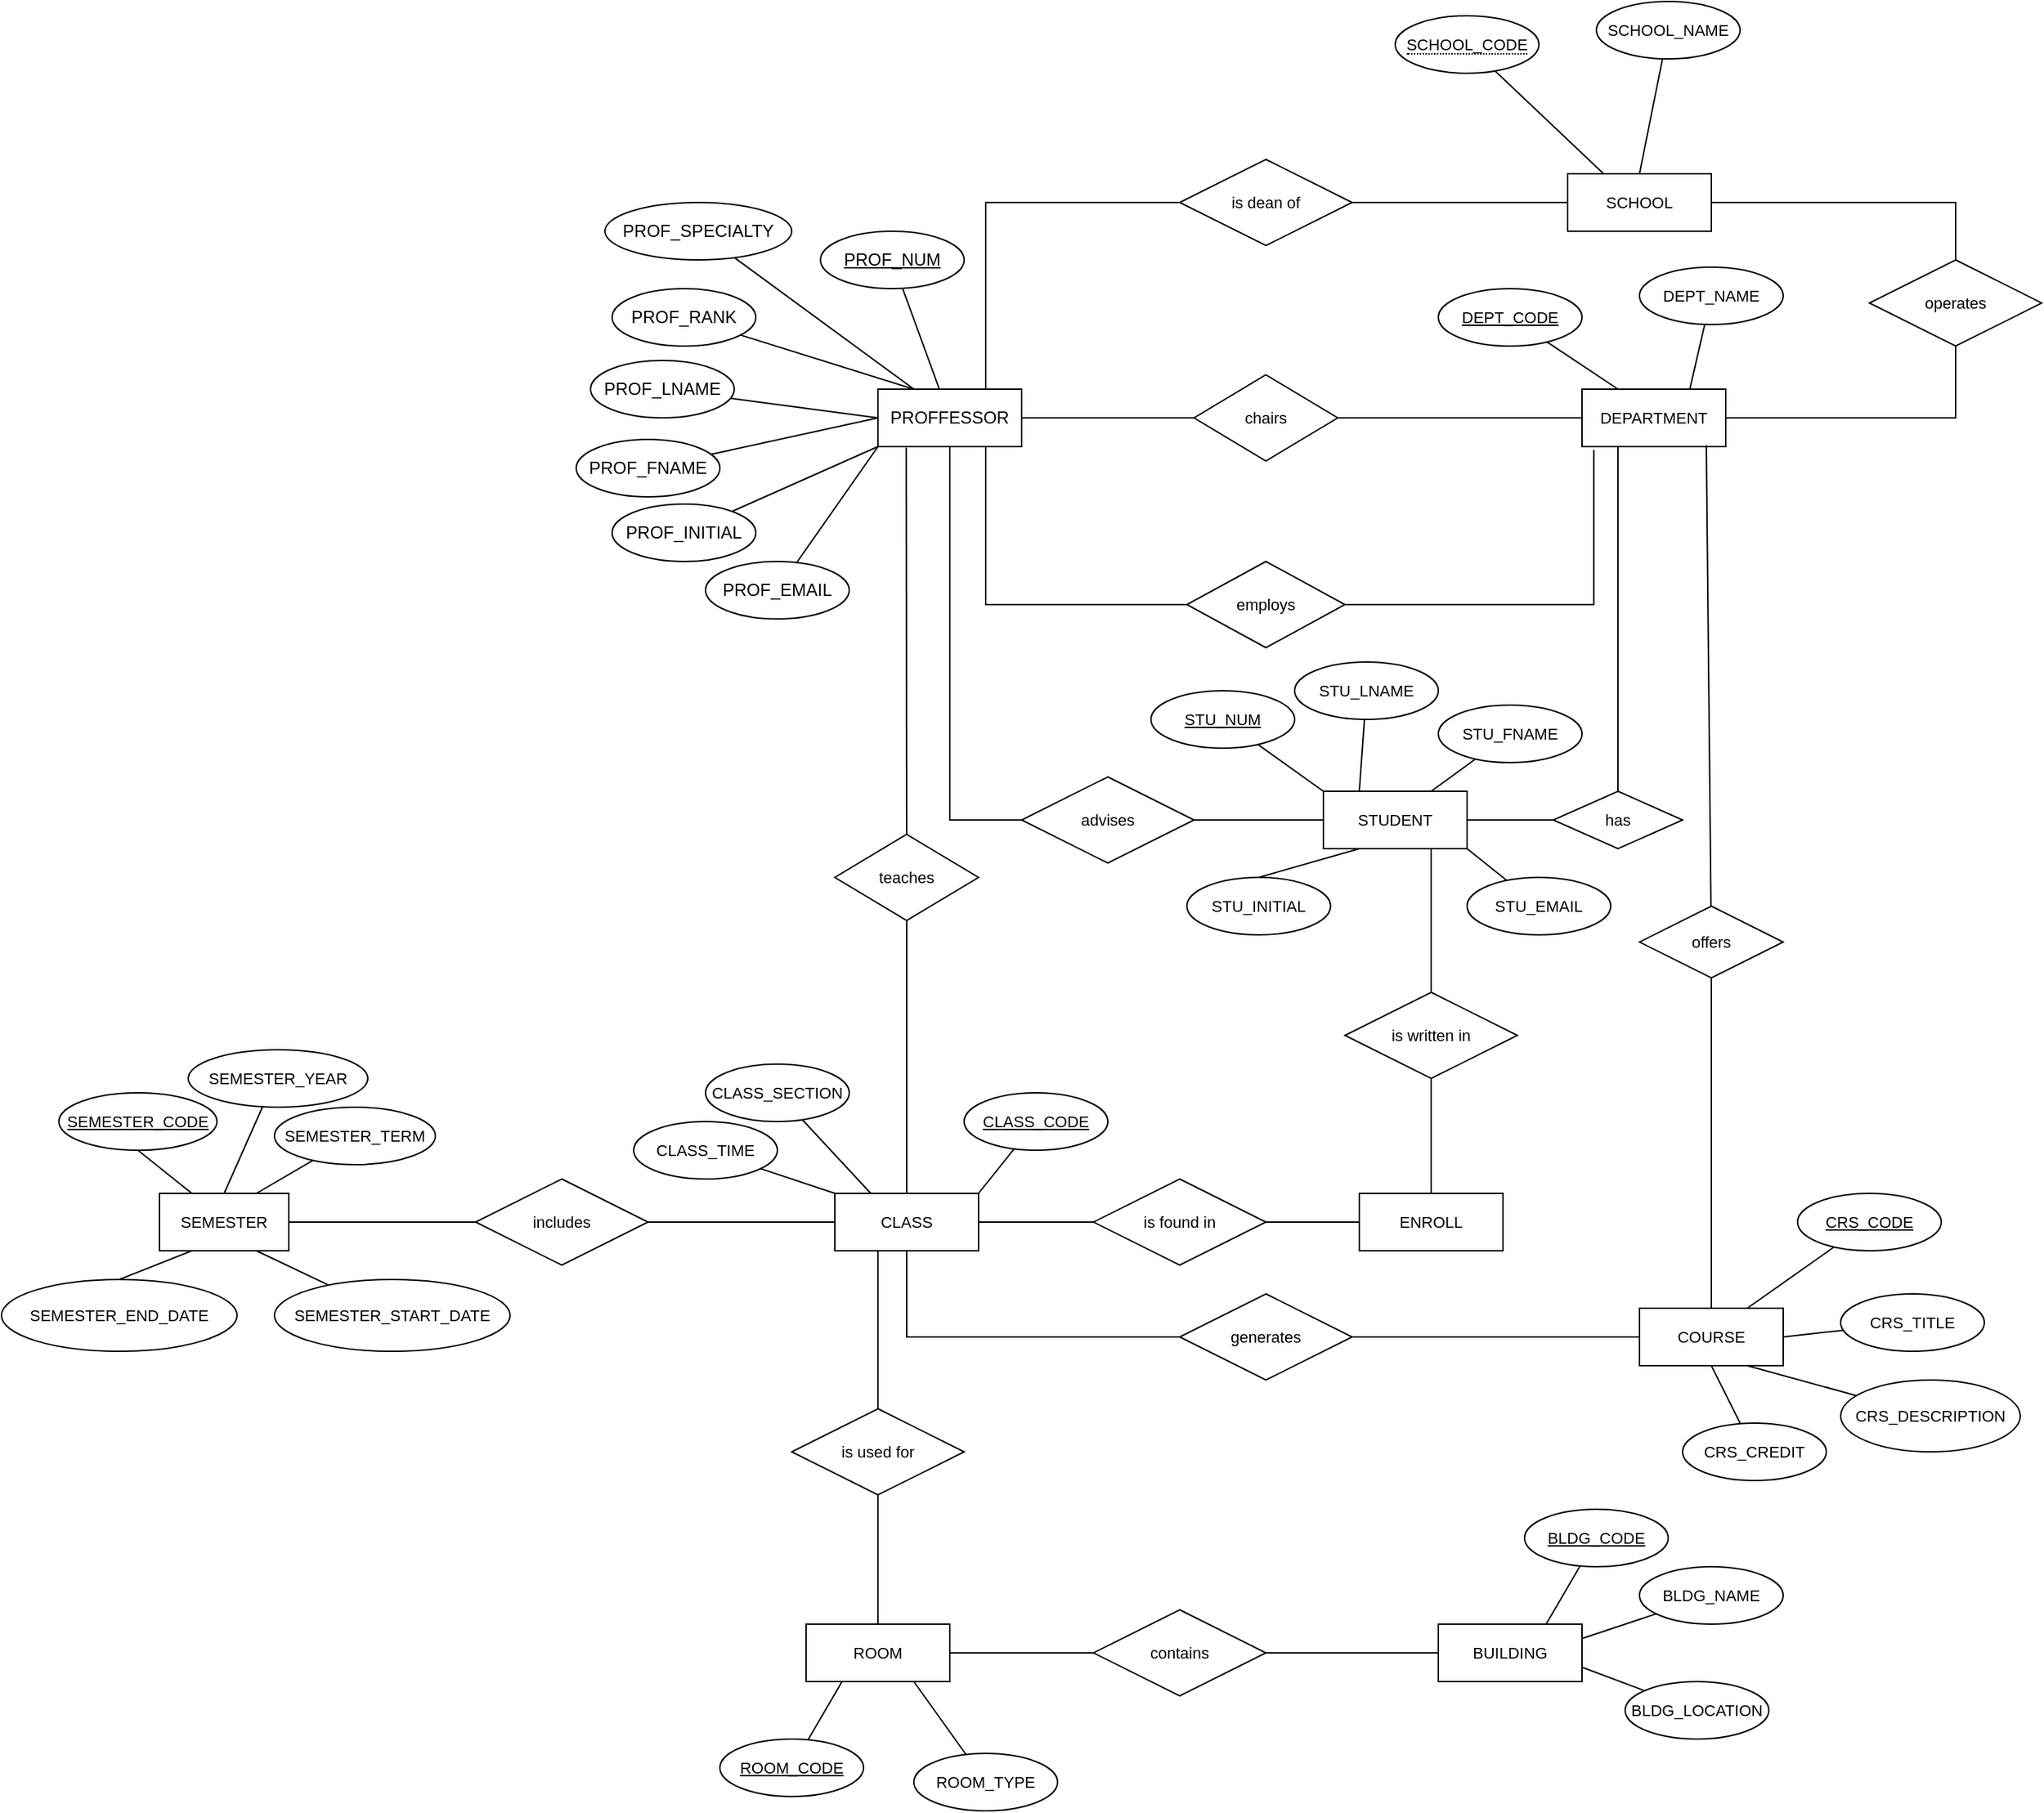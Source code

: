 <mxfile version="21.3.2" type="github">
  <diagram name="Page-1" id="1qhT4-G71t0eJq0rlPn_">
    <mxGraphModel dx="2250" dy="1877" grid="1" gridSize="10" guides="1" tooltips="1" connect="1" arrows="1" fold="1" page="1" pageScale="1" pageWidth="850" pageHeight="1100" math="0" shadow="0">
      <root>
        <mxCell id="0" />
        <mxCell id="1" parent="0" />
        <mxCell id="FiaAlyh_Qauub41eyGIU-52" style="edgeStyle=none;shape=connector;rounded=0;orthogonalLoop=1;jettySize=auto;html=1;entryX=0;entryY=0.5;entryDx=0;entryDy=0;labelBackgroundColor=default;strokeColor=default;fontFamily=Helvetica;fontSize=11;fontColor=default;endArrow=none;endFill=0;" parent="1" source="FiaAlyh_Qauub41eyGIU-49" target="FiaAlyh_Qauub41eyGIU-37" edge="1">
          <mxGeometry relative="1" as="geometry" />
        </mxCell>
        <mxCell id="FiaAlyh_Qauub41eyGIU-49" value="is dean of" style="shape=rhombus;perimeter=rhombusPerimeter;whiteSpace=wrap;html=1;align=center;fontFamily=Helvetica;fontSize=11;fontColor=default;" parent="1" vertex="1">
          <mxGeometry x="510" y="-430" width="120" height="60" as="geometry" />
        </mxCell>
        <mxCell id="9ba8LeZpEnJdcxXIb6e0-5" style="edgeStyle=orthogonalEdgeStyle;shape=connector;rounded=0;orthogonalLoop=1;jettySize=auto;html=1;entryX=0;entryY=0.5;entryDx=0;entryDy=0;labelBackgroundColor=default;strokeColor=default;fontFamily=Helvetica;fontSize=11;fontColor=default;endArrow=none;endFill=0;" edge="1" parent="1" source="FiaAlyh_Qauub41eyGIU-54" target="FiaAlyh_Qauub41eyGIU-42">
          <mxGeometry relative="1" as="geometry" />
        </mxCell>
        <mxCell id="FiaAlyh_Qauub41eyGIU-54" value="chairs" style="shape=rhombus;perimeter=rhombusPerimeter;whiteSpace=wrap;html=1;align=center;fontFamily=Helvetica;fontSize=11;fontColor=default;" parent="1" vertex="1">
          <mxGeometry x="520" y="-280" width="100" height="60" as="geometry" />
        </mxCell>
        <mxCell id="9ba8LeZpEnJdcxXIb6e0-9" style="edgeStyle=orthogonalEdgeStyle;shape=connector;rounded=0;orthogonalLoop=1;jettySize=auto;html=1;exitX=1;exitY=0.5;exitDx=0;exitDy=0;entryX=0.082;entryY=1.055;entryDx=0;entryDy=0;labelBackgroundColor=default;strokeColor=default;fontFamily=Helvetica;fontSize=11;fontColor=default;endArrow=none;endFill=0;entryPerimeter=0;" edge="1" parent="1" source="FiaAlyh_Qauub41eyGIU-58" target="FiaAlyh_Qauub41eyGIU-42">
          <mxGeometry relative="1" as="geometry" />
        </mxCell>
        <mxCell id="FiaAlyh_Qauub41eyGIU-58" value="employs" style="shape=rhombus;perimeter=rhombusPerimeter;whiteSpace=wrap;html=1;align=center;fontFamily=Helvetica;fontSize=11;fontColor=default;" parent="1" vertex="1">
          <mxGeometry x="515" y="-150" width="110" height="60" as="geometry" />
        </mxCell>
        <mxCell id="FiaAlyh_Qauub41eyGIU-60" value="operates" style="shape=rhombus;perimeter=rhombusPerimeter;whiteSpace=wrap;html=1;align=center;fontFamily=Helvetica;fontSize=11;fontColor=default;" parent="1" vertex="1">
          <mxGeometry x="990" y="-360" width="120" height="60" as="geometry" />
        </mxCell>
        <mxCell id="FiaAlyh_Qauub41eyGIU-72" style="shape=connector;rounded=0;orthogonalLoop=1;jettySize=auto;html=1;entryX=0.197;entryY=1.019;entryDx=0;entryDy=0;entryPerimeter=0;labelBackgroundColor=default;strokeColor=default;fontFamily=Helvetica;fontSize=11;fontColor=default;endArrow=none;endFill=0;" parent="1" source="FiaAlyh_Qauub41eyGIU-71" target="FiaAlyh_Qauub41eyGIU-1" edge="1">
          <mxGeometry relative="1" as="geometry" />
        </mxCell>
        <mxCell id="9ba8LeZpEnJdcxXIb6e0-26" style="edgeStyle=orthogonalEdgeStyle;shape=connector;rounded=0;orthogonalLoop=1;jettySize=auto;html=1;entryX=0;entryY=0.5;entryDx=0;entryDy=0;labelBackgroundColor=default;strokeColor=default;fontFamily=Helvetica;fontSize=11;fontColor=default;endArrow=none;endFill=0;" edge="1" parent="1" source="FiaAlyh_Qauub41eyGIU-88" target="FiaAlyh_Qauub41eyGIU-63">
          <mxGeometry relative="1" as="geometry" />
        </mxCell>
        <mxCell id="FiaAlyh_Qauub41eyGIU-88" value="includes" style="shape=rhombus;perimeter=rhombusPerimeter;whiteSpace=wrap;html=1;align=center;fontFamily=Helvetica;fontSize=11;fontColor=default;" parent="1" vertex="1">
          <mxGeometry x="20" y="280" width="120" height="60" as="geometry" />
        </mxCell>
        <mxCell id="FiaAlyh_Qauub41eyGIU-66" value="CLASS_TIME" style="ellipse;whiteSpace=wrap;html=1;align=center;fontFamily=Helvetica;fontSize=11;fontColor=default;" parent="1" vertex="1">
          <mxGeometry x="130" y="240" width="100" height="40" as="geometry" />
        </mxCell>
        <mxCell id="FiaAlyh_Qauub41eyGIU-69" style="edgeStyle=none;shape=connector;rounded=0;orthogonalLoop=1;jettySize=auto;html=1;entryX=0;entryY=0;entryDx=0;entryDy=0;labelBackgroundColor=default;strokeColor=default;fontFamily=Helvetica;fontSize=11;fontColor=default;endArrow=none;endFill=0;" parent="1" source="FiaAlyh_Qauub41eyGIU-66" target="FiaAlyh_Qauub41eyGIU-63" edge="1">
          <mxGeometry relative="1" as="geometry" />
        </mxCell>
        <mxCell id="9ba8LeZpEnJdcxXIb6e0-1" style="edgeStyle=orthogonalEdgeStyle;rounded=0;orthogonalLoop=1;jettySize=auto;html=1;exitX=0.75;exitY=0;exitDx=0;exitDy=0;entryX=0;entryY=0.5;entryDx=0;entryDy=0;endArrow=none;endFill=0;" edge="1" parent="1" source="FiaAlyh_Qauub41eyGIU-1" target="FiaAlyh_Qauub41eyGIU-49">
          <mxGeometry relative="1" as="geometry" />
        </mxCell>
        <mxCell id="FiaAlyh_Qauub41eyGIU-38" value="&lt;span style=&quot;border-bottom: 1px dotted&quot;&gt;SCHOOL_CODE&lt;/span&gt;" style="ellipse;whiteSpace=wrap;html=1;align=center;fontFamily=Helvetica;fontSize=11;fontColor=default;" parent="1" vertex="1">
          <mxGeometry x="660" y="-530" width="100" height="40" as="geometry" />
        </mxCell>
        <mxCell id="FiaAlyh_Qauub41eyGIU-40" style="edgeStyle=none;shape=connector;rounded=0;orthogonalLoop=1;jettySize=auto;html=1;entryX=0.25;entryY=0;entryDx=0;entryDy=0;labelBackgroundColor=default;strokeColor=default;fontFamily=Helvetica;fontSize=11;fontColor=default;endArrow=none;endFill=0;" parent="1" source="FiaAlyh_Qauub41eyGIU-38" target="FiaAlyh_Qauub41eyGIU-37" edge="1">
          <mxGeometry relative="1" as="geometry" />
        </mxCell>
        <mxCell id="FiaAlyh_Qauub41eyGIU-39" value="SCHOOL_NAME" style="ellipse;whiteSpace=wrap;html=1;align=center;fontFamily=Helvetica;fontSize=11;fontColor=default;" parent="1" vertex="1">
          <mxGeometry x="800" y="-540" width="100" height="40" as="geometry" />
        </mxCell>
        <mxCell id="FiaAlyh_Qauub41eyGIU-41" style="edgeStyle=none;shape=connector;rounded=0;orthogonalLoop=1;jettySize=auto;html=1;entryX=0.5;entryY=0;entryDx=0;entryDy=0;labelBackgroundColor=default;strokeColor=default;fontFamily=Helvetica;fontSize=11;fontColor=default;endArrow=none;endFill=0;" parent="1" source="FiaAlyh_Qauub41eyGIU-39" target="FiaAlyh_Qauub41eyGIU-37" edge="1">
          <mxGeometry relative="1" as="geometry" />
        </mxCell>
        <mxCell id="9ba8LeZpEnJdcxXIb6e0-2" style="shape=connector;rounded=0;orthogonalLoop=1;jettySize=auto;html=1;exitX=1;exitY=0.5;exitDx=0;exitDy=0;entryX=0;entryY=0.5;entryDx=0;entryDy=0;labelBackgroundColor=default;strokeColor=default;fontFamily=Helvetica;fontSize=11;fontColor=default;endArrow=none;endFill=0;" edge="1" parent="1" source="FiaAlyh_Qauub41eyGIU-1" target="FiaAlyh_Qauub41eyGIU-54">
          <mxGeometry relative="1" as="geometry" />
        </mxCell>
        <mxCell id="9ba8LeZpEnJdcxXIb6e0-3" style="edgeStyle=orthogonalEdgeStyle;shape=connector;rounded=0;orthogonalLoop=1;jettySize=auto;html=1;exitX=0.75;exitY=1;exitDx=0;exitDy=0;entryX=0;entryY=0.5;entryDx=0;entryDy=0;labelBackgroundColor=default;strokeColor=default;fontFamily=Helvetica;fontSize=11;fontColor=default;endArrow=none;endFill=0;" edge="1" parent="1" source="FiaAlyh_Qauub41eyGIU-1" target="FiaAlyh_Qauub41eyGIU-58">
          <mxGeometry relative="1" as="geometry" />
        </mxCell>
        <mxCell id="FiaAlyh_Qauub41eyGIU-46" style="edgeStyle=none;shape=connector;rounded=0;orthogonalLoop=1;jettySize=auto;html=1;entryX=0.25;entryY=0;entryDx=0;entryDy=0;labelBackgroundColor=default;strokeColor=default;fontFamily=Helvetica;fontSize=11;fontColor=default;endArrow=none;endFill=0;" parent="1" source="FiaAlyh_Qauub41eyGIU-45" target="FiaAlyh_Qauub41eyGIU-42" edge="1">
          <mxGeometry relative="1" as="geometry" />
        </mxCell>
        <mxCell id="FiaAlyh_Qauub41eyGIU-47" style="edgeStyle=none;shape=connector;rounded=0;orthogonalLoop=1;jettySize=auto;html=1;entryX=0.75;entryY=0;entryDx=0;entryDy=0;labelBackgroundColor=default;strokeColor=default;fontFamily=Helvetica;fontSize=11;fontColor=default;endArrow=none;endFill=0;" parent="1" source="FiaAlyh_Qauub41eyGIU-43" target="FiaAlyh_Qauub41eyGIU-42" edge="1">
          <mxGeometry relative="1" as="geometry" />
        </mxCell>
        <mxCell id="9ba8LeZpEnJdcxXIb6e0-4" style="edgeStyle=orthogonalEdgeStyle;shape=connector;rounded=0;orthogonalLoop=1;jettySize=auto;html=1;entryX=0.5;entryY=1;entryDx=0;entryDy=0;labelBackgroundColor=default;strokeColor=default;fontFamily=Helvetica;fontSize=11;fontColor=default;endArrow=none;endFill=0;" edge="1" parent="1" source="FiaAlyh_Qauub41eyGIU-42" target="FiaAlyh_Qauub41eyGIU-60">
          <mxGeometry relative="1" as="geometry" />
        </mxCell>
        <mxCell id="9ba8LeZpEnJdcxXIb6e0-10" style="edgeStyle=orthogonalEdgeStyle;shape=connector;rounded=0;orthogonalLoop=1;jettySize=auto;html=1;entryX=0;entryY=0.5;entryDx=0;entryDy=0;labelBackgroundColor=default;strokeColor=default;fontFamily=Helvetica;fontSize=11;fontColor=default;endArrow=none;endFill=0;" edge="1" parent="1" source="FiaAlyh_Qauub41eyGIU-1" target="9ba8LeZpEnJdcxXIb6e0-7">
          <mxGeometry relative="1" as="geometry" />
        </mxCell>
        <mxCell id="FiaAlyh_Qauub41eyGIU-1" value="PROFFESSOR" style="whiteSpace=wrap;html=1;align=center;" parent="1" vertex="1">
          <mxGeometry x="300" y="-270" width="100" height="40" as="geometry" />
        </mxCell>
        <mxCell id="FiaAlyh_Qauub41eyGIU-30" style="rounded=0;orthogonalLoop=1;jettySize=auto;html=1;endArrow=none;endFill=0;" parent="1" source="FiaAlyh_Qauub41eyGIU-2" target="FiaAlyh_Qauub41eyGIU-1" edge="1">
          <mxGeometry relative="1" as="geometry" />
        </mxCell>
        <mxCell id="FiaAlyh_Qauub41eyGIU-2" value="PROF_NUM" style="ellipse;whiteSpace=wrap;html=1;align=center;fontStyle=4;" parent="1" vertex="1">
          <mxGeometry x="260" y="-380" width="100" height="40" as="geometry" />
        </mxCell>
        <mxCell id="FiaAlyh_Qauub41eyGIU-31" style="edgeStyle=none;shape=connector;rounded=0;orthogonalLoop=1;jettySize=auto;html=1;entryX=0.25;entryY=0;entryDx=0;entryDy=0;labelBackgroundColor=default;strokeColor=default;fontFamily=Helvetica;fontSize=11;fontColor=default;endArrow=none;endFill=0;" parent="1" source="FiaAlyh_Qauub41eyGIU-3" target="FiaAlyh_Qauub41eyGIU-1" edge="1">
          <mxGeometry relative="1" as="geometry" />
        </mxCell>
        <mxCell id="FiaAlyh_Qauub41eyGIU-3" value="PROF_SPECIALTY" style="ellipse;whiteSpace=wrap;html=1;align=center;" parent="1" vertex="1">
          <mxGeometry x="110" y="-400" width="130" height="40" as="geometry" />
        </mxCell>
        <mxCell id="FiaAlyh_Qauub41eyGIU-32" style="edgeStyle=none;shape=connector;rounded=0;orthogonalLoop=1;jettySize=auto;html=1;labelBackgroundColor=default;strokeColor=default;fontFamily=Helvetica;fontSize=11;fontColor=default;endArrow=none;endFill=0;entryX=0.25;entryY=0;entryDx=0;entryDy=0;" parent="1" source="FiaAlyh_Qauub41eyGIU-4" edge="1" target="FiaAlyh_Qauub41eyGIU-1">
          <mxGeometry relative="1" as="geometry">
            <mxPoint x="290" y="-255" as="targetPoint" />
          </mxGeometry>
        </mxCell>
        <mxCell id="FiaAlyh_Qauub41eyGIU-4" value="PROF_RANK" style="ellipse;whiteSpace=wrap;html=1;align=center;" parent="1" vertex="1">
          <mxGeometry x="115" y="-340" width="100" height="40" as="geometry" />
        </mxCell>
        <mxCell id="FiaAlyh_Qauub41eyGIU-33" style="edgeStyle=none;shape=connector;rounded=0;orthogonalLoop=1;jettySize=auto;html=1;entryX=0;entryY=0.5;entryDx=0;entryDy=0;labelBackgroundColor=default;strokeColor=default;fontFamily=Helvetica;fontSize=11;fontColor=default;endArrow=none;endFill=0;" parent="1" source="FiaAlyh_Qauub41eyGIU-5" target="FiaAlyh_Qauub41eyGIU-1" edge="1">
          <mxGeometry relative="1" as="geometry" />
        </mxCell>
        <mxCell id="FiaAlyh_Qauub41eyGIU-5" value="PROF_LNAME" style="ellipse;whiteSpace=wrap;html=1;align=center;" parent="1" vertex="1">
          <mxGeometry x="100" y="-290" width="100" height="40" as="geometry" />
        </mxCell>
        <mxCell id="FiaAlyh_Qauub41eyGIU-34" style="edgeStyle=none;shape=connector;rounded=0;orthogonalLoop=1;jettySize=auto;html=1;labelBackgroundColor=default;strokeColor=default;fontFamily=Helvetica;fontSize=11;fontColor=default;endArrow=none;endFill=0;entryX=0;entryY=0.5;entryDx=0;entryDy=0;" parent="1" source="FiaAlyh_Qauub41eyGIU-7" target="FiaAlyh_Qauub41eyGIU-1" edge="1">
          <mxGeometry relative="1" as="geometry">
            <mxPoint x="290" y="-275" as="targetPoint" />
          </mxGeometry>
        </mxCell>
        <mxCell id="FiaAlyh_Qauub41eyGIU-7" value="PROF_FNAME" style="ellipse;whiteSpace=wrap;html=1;align=center;" parent="1" vertex="1">
          <mxGeometry x="90" y="-235" width="100" height="40" as="geometry" />
        </mxCell>
        <mxCell id="FiaAlyh_Qauub41eyGIU-35" style="edgeStyle=none;shape=connector;rounded=0;orthogonalLoop=1;jettySize=auto;html=1;labelBackgroundColor=default;strokeColor=default;fontFamily=Helvetica;fontSize=11;fontColor=default;endArrow=none;endFill=0;entryX=0;entryY=1;entryDx=0;entryDy=0;" parent="1" source="FiaAlyh_Qauub41eyGIU-8" edge="1" target="FiaAlyh_Qauub41eyGIU-1">
          <mxGeometry relative="1" as="geometry">
            <mxPoint x="290" y="-255" as="targetPoint" />
          </mxGeometry>
        </mxCell>
        <mxCell id="FiaAlyh_Qauub41eyGIU-8" value="PROF_INITIAL" style="ellipse;whiteSpace=wrap;html=1;align=center;" parent="1" vertex="1">
          <mxGeometry x="115" y="-190" width="100" height="40" as="geometry" />
        </mxCell>
        <mxCell id="FiaAlyh_Qauub41eyGIU-36" style="edgeStyle=none;shape=connector;rounded=0;orthogonalLoop=1;jettySize=auto;html=1;entryX=0;entryY=1;entryDx=0;entryDy=0;labelBackgroundColor=default;strokeColor=default;fontFamily=Helvetica;fontSize=11;fontColor=default;endArrow=none;endFill=0;" parent="1" source="FiaAlyh_Qauub41eyGIU-9" target="FiaAlyh_Qauub41eyGIU-1" edge="1">
          <mxGeometry relative="1" as="geometry" />
        </mxCell>
        <mxCell id="FiaAlyh_Qauub41eyGIU-9" value="PROF_EMAIL" style="ellipse;whiteSpace=wrap;html=1;align=center;" parent="1" vertex="1">
          <mxGeometry x="180" y="-150" width="100" height="40" as="geometry" />
        </mxCell>
        <mxCell id="9ba8LeZpEnJdcxXIb6e0-25" style="edgeStyle=orthogonalEdgeStyle;shape=connector;rounded=0;orthogonalLoop=1;jettySize=auto;html=1;entryX=0;entryY=0.5;entryDx=0;entryDy=0;labelBackgroundColor=default;strokeColor=default;fontFamily=Helvetica;fontSize=11;fontColor=default;endArrow=none;endFill=0;" edge="1" parent="1" source="9ba8LeZpEnJdcxXIb6e0-6" target="9ba8LeZpEnJdcxXIb6e0-23">
          <mxGeometry relative="1" as="geometry" />
        </mxCell>
        <mxCell id="9ba8LeZpEnJdcxXIb6e0-6" value="STUDENT" style="whiteSpace=wrap;html=1;align=center;fontFamily=Helvetica;fontSize=11;fontColor=default;" vertex="1" parent="1">
          <mxGeometry x="610" y="10" width="100" height="40" as="geometry" />
        </mxCell>
        <mxCell id="9ba8LeZpEnJdcxXIb6e0-11" style="edgeStyle=orthogonalEdgeStyle;shape=connector;rounded=0;orthogonalLoop=1;jettySize=auto;html=1;entryX=0;entryY=0.5;entryDx=0;entryDy=0;labelBackgroundColor=default;strokeColor=default;fontFamily=Helvetica;fontSize=11;fontColor=default;endArrow=none;endFill=0;" edge="1" parent="1" source="9ba8LeZpEnJdcxXIb6e0-7" target="9ba8LeZpEnJdcxXIb6e0-6">
          <mxGeometry relative="1" as="geometry" />
        </mxCell>
        <mxCell id="9ba8LeZpEnJdcxXIb6e0-7" value="advises" style="shape=rhombus;perimeter=rhombusPerimeter;whiteSpace=wrap;html=1;align=center;fontFamily=Helvetica;fontSize=11;fontColor=default;" vertex="1" parent="1">
          <mxGeometry x="400" width="120" height="60" as="geometry" />
        </mxCell>
        <mxCell id="9ba8LeZpEnJdcxXIb6e0-8" style="edgeStyle=orthogonalEdgeStyle;shape=connector;rounded=0;orthogonalLoop=1;jettySize=auto;html=1;entryX=0.5;entryY=0;entryDx=0;entryDy=0;labelBackgroundColor=default;strokeColor=default;fontFamily=Helvetica;fontSize=11;fontColor=default;endArrow=none;endFill=0;" edge="1" parent="1" source="FiaAlyh_Qauub41eyGIU-37" target="FiaAlyh_Qauub41eyGIU-60">
          <mxGeometry relative="1" as="geometry" />
        </mxCell>
        <mxCell id="FiaAlyh_Qauub41eyGIU-37" value="SCHOOL" style="whiteSpace=wrap;html=1;align=center;fontFamily=Helvetica;fontSize=11;fontColor=default;" parent="1" vertex="1">
          <mxGeometry x="780" y="-420" width="100" height="40" as="geometry" />
        </mxCell>
        <mxCell id="FiaAlyh_Qauub41eyGIU-45" value="DEPT_CODE" style="ellipse;whiteSpace=wrap;html=1;align=center;fontStyle=4;fontFamily=Helvetica;fontSize=11;fontColor=default;" parent="1" vertex="1">
          <mxGeometry x="690" y="-340" width="100" height="40" as="geometry" />
        </mxCell>
        <mxCell id="FiaAlyh_Qauub41eyGIU-43" value="DEPT_NAME" style="ellipse;whiteSpace=wrap;html=1;align=center;fontFamily=Helvetica;fontSize=11;fontColor=default;" parent="1" vertex="1">
          <mxGeometry x="830" y="-355" width="100" height="40" as="geometry" />
        </mxCell>
        <mxCell id="FiaAlyh_Qauub41eyGIU-42" value="DEPARTMENT" style="whiteSpace=wrap;html=1;align=center;fontFamily=Helvetica;fontSize=11;fontColor=default;" parent="1" vertex="1">
          <mxGeometry x="790" y="-270" width="100" height="40" as="geometry" />
        </mxCell>
        <mxCell id="9ba8LeZpEnJdcxXIb6e0-17" style="shape=connector;rounded=0;orthogonalLoop=1;jettySize=auto;html=1;entryX=0;entryY=0;entryDx=0;entryDy=0;labelBackgroundColor=default;strokeColor=default;fontFamily=Helvetica;fontSize=11;fontColor=default;endArrow=none;endFill=0;" edge="1" parent="1" source="9ba8LeZpEnJdcxXIb6e0-12" target="9ba8LeZpEnJdcxXIb6e0-6">
          <mxGeometry relative="1" as="geometry" />
        </mxCell>
        <mxCell id="9ba8LeZpEnJdcxXIb6e0-12" value="STU_NUM" style="ellipse;whiteSpace=wrap;html=1;align=center;fontStyle=4;fontFamily=Helvetica;fontSize=11;fontColor=default;" vertex="1" parent="1">
          <mxGeometry x="490" y="-60" width="100" height="40" as="geometry" />
        </mxCell>
        <mxCell id="9ba8LeZpEnJdcxXIb6e0-18" style="shape=connector;rounded=0;orthogonalLoop=1;jettySize=auto;html=1;entryX=0.25;entryY=0;entryDx=0;entryDy=0;labelBackgroundColor=default;strokeColor=default;fontFamily=Helvetica;fontSize=11;fontColor=default;endArrow=none;endFill=0;" edge="1" parent="1" source="9ba8LeZpEnJdcxXIb6e0-13" target="9ba8LeZpEnJdcxXIb6e0-6">
          <mxGeometry relative="1" as="geometry" />
        </mxCell>
        <mxCell id="9ba8LeZpEnJdcxXIb6e0-13" value="STU_LNAME" style="ellipse;whiteSpace=wrap;html=1;align=center;fontFamily=Helvetica;fontSize=11;fontColor=default;" vertex="1" parent="1">
          <mxGeometry x="590" y="-80" width="100" height="40" as="geometry" />
        </mxCell>
        <mxCell id="9ba8LeZpEnJdcxXIb6e0-19" style="shape=connector;rounded=0;orthogonalLoop=1;jettySize=auto;html=1;entryX=0.75;entryY=0;entryDx=0;entryDy=0;labelBackgroundColor=default;strokeColor=default;fontFamily=Helvetica;fontSize=11;fontColor=default;endArrow=none;endFill=0;" edge="1" parent="1" source="9ba8LeZpEnJdcxXIb6e0-14" target="9ba8LeZpEnJdcxXIb6e0-6">
          <mxGeometry relative="1" as="geometry" />
        </mxCell>
        <mxCell id="9ba8LeZpEnJdcxXIb6e0-14" value="STU_FNAME" style="ellipse;whiteSpace=wrap;html=1;align=center;fontFamily=Helvetica;fontSize=11;fontColor=default;" vertex="1" parent="1">
          <mxGeometry x="690" y="-50" width="100" height="40" as="geometry" />
        </mxCell>
        <mxCell id="9ba8LeZpEnJdcxXIb6e0-21" style="shape=connector;rounded=0;orthogonalLoop=1;jettySize=auto;html=1;exitX=0.5;exitY=0;exitDx=0;exitDy=0;entryX=0.25;entryY=1;entryDx=0;entryDy=0;labelBackgroundColor=default;strokeColor=default;fontFamily=Helvetica;fontSize=11;fontColor=default;endArrow=none;endFill=0;" edge="1" parent="1" source="9ba8LeZpEnJdcxXIb6e0-15" target="9ba8LeZpEnJdcxXIb6e0-6">
          <mxGeometry relative="1" as="geometry" />
        </mxCell>
        <mxCell id="9ba8LeZpEnJdcxXIb6e0-15" value="STU_INITIAL" style="ellipse;whiteSpace=wrap;html=1;align=center;fontFamily=Helvetica;fontSize=11;fontColor=default;" vertex="1" parent="1">
          <mxGeometry x="515" y="70" width="100" height="40" as="geometry" />
        </mxCell>
        <mxCell id="9ba8LeZpEnJdcxXIb6e0-22" style="shape=connector;rounded=0;orthogonalLoop=1;jettySize=auto;html=1;entryX=1;entryY=1;entryDx=0;entryDy=0;labelBackgroundColor=default;strokeColor=default;fontFamily=Helvetica;fontSize=11;fontColor=default;endArrow=none;endFill=0;" edge="1" parent="1" source="9ba8LeZpEnJdcxXIb6e0-16" target="9ba8LeZpEnJdcxXIb6e0-6">
          <mxGeometry relative="1" as="geometry" />
        </mxCell>
        <mxCell id="9ba8LeZpEnJdcxXIb6e0-16" value="STU_EMAIL" style="ellipse;whiteSpace=wrap;html=1;align=center;fontFamily=Helvetica;fontSize=11;fontColor=default;" vertex="1" parent="1">
          <mxGeometry x="710" y="70" width="100" height="40" as="geometry" />
        </mxCell>
        <mxCell id="9ba8LeZpEnJdcxXIb6e0-20" style="edgeStyle=orthogonalEdgeStyle;shape=connector;rounded=0;orthogonalLoop=1;jettySize=auto;html=1;exitX=0.5;exitY=1;exitDx=0;exitDy=0;labelBackgroundColor=default;strokeColor=default;fontFamily=Helvetica;fontSize=11;fontColor=default;endArrow=none;endFill=0;" edge="1" parent="1" source="9ba8LeZpEnJdcxXIb6e0-14" target="9ba8LeZpEnJdcxXIb6e0-14">
          <mxGeometry relative="1" as="geometry" />
        </mxCell>
        <mxCell id="9ba8LeZpEnJdcxXIb6e0-24" style="edgeStyle=orthogonalEdgeStyle;shape=connector;rounded=0;orthogonalLoop=1;jettySize=auto;html=1;labelBackgroundColor=default;strokeColor=default;fontFamily=Helvetica;fontSize=11;fontColor=default;endArrow=none;endFill=0;entryX=0.25;entryY=1;entryDx=0;entryDy=0;" edge="1" parent="1" source="9ba8LeZpEnJdcxXIb6e0-23" target="FiaAlyh_Qauub41eyGIU-42">
          <mxGeometry relative="1" as="geometry">
            <mxPoint x="830" y="-230" as="targetPoint" />
            <Array as="points">
              <mxPoint x="815" y="-50" />
              <mxPoint x="815" y="-50" />
            </Array>
          </mxGeometry>
        </mxCell>
        <mxCell id="9ba8LeZpEnJdcxXIb6e0-23" value="has" style="shape=rhombus;perimeter=rhombusPerimeter;whiteSpace=wrap;html=1;align=center;fontFamily=Helvetica;fontSize=11;fontColor=default;" vertex="1" parent="1">
          <mxGeometry x="770" y="10" width="90" height="40" as="geometry" />
        </mxCell>
        <mxCell id="9ba8LeZpEnJdcxXIb6e0-33" style="edgeStyle=orthogonalEdgeStyle;shape=connector;rounded=0;orthogonalLoop=1;jettySize=auto;html=1;entryX=0;entryY=0.5;entryDx=0;entryDy=0;labelBackgroundColor=default;strokeColor=default;fontFamily=Helvetica;fontSize=11;fontColor=default;endArrow=none;endFill=0;" edge="1" parent="1" source="FiaAlyh_Qauub41eyGIU-63" target="9ba8LeZpEnJdcxXIb6e0-32">
          <mxGeometry relative="1" as="geometry" />
        </mxCell>
        <mxCell id="FiaAlyh_Qauub41eyGIU-63" value="CLASS" style="whiteSpace=wrap;html=1;align=center;fontFamily=Helvetica;fontSize=11;fontColor=default;" parent="1" vertex="1">
          <mxGeometry x="270" y="290" width="100" height="40" as="geometry" />
        </mxCell>
        <mxCell id="FiaAlyh_Qauub41eyGIU-67" style="edgeStyle=none;shape=connector;rounded=0;orthogonalLoop=1;jettySize=auto;html=1;entryX=1;entryY=0;entryDx=0;entryDy=0;labelBackgroundColor=default;strokeColor=default;fontFamily=Helvetica;fontSize=11;fontColor=default;endArrow=none;endFill=0;" parent="1" source="FiaAlyh_Qauub41eyGIU-64" target="FiaAlyh_Qauub41eyGIU-63" edge="1">
          <mxGeometry relative="1" as="geometry" />
        </mxCell>
        <mxCell id="FiaAlyh_Qauub41eyGIU-64" value="CLASS_CODE" style="ellipse;whiteSpace=wrap;html=1;align=center;fontStyle=4;fontFamily=Helvetica;fontSize=11;fontColor=default;" parent="1" vertex="1">
          <mxGeometry x="360" y="220" width="100" height="40" as="geometry" />
        </mxCell>
        <mxCell id="FiaAlyh_Qauub41eyGIU-68" style="edgeStyle=none;shape=connector;rounded=0;orthogonalLoop=1;jettySize=auto;html=1;entryX=0.25;entryY=0;entryDx=0;entryDy=0;labelBackgroundColor=default;strokeColor=default;fontFamily=Helvetica;fontSize=11;fontColor=default;endArrow=none;endFill=0;" parent="1" source="FiaAlyh_Qauub41eyGIU-65" target="FiaAlyh_Qauub41eyGIU-63" edge="1">
          <mxGeometry relative="1" as="geometry" />
        </mxCell>
        <mxCell id="FiaAlyh_Qauub41eyGIU-65" value="CLASS_SECTION" style="ellipse;whiteSpace=wrap;html=1;align=center;fontFamily=Helvetica;fontSize=11;fontColor=default;" parent="1" vertex="1">
          <mxGeometry x="180" y="200" width="100" height="40" as="geometry" />
        </mxCell>
        <mxCell id="FiaAlyh_Qauub41eyGIU-71" value="teaches" style="shape=rhombus;perimeter=rhombusPerimeter;whiteSpace=wrap;html=1;align=center;fontFamily=Helvetica;fontSize=11;fontColor=default;" parent="1" vertex="1">
          <mxGeometry x="270" y="40" width="100" height="60" as="geometry" />
        </mxCell>
        <mxCell id="FiaAlyh_Qauub41eyGIU-73" style="edgeStyle=none;shape=connector;rounded=0;orthogonalLoop=1;jettySize=auto;html=1;labelBackgroundColor=default;strokeColor=default;fontFamily=Helvetica;fontSize=11;fontColor=default;endArrow=none;endFill=0;" parent="1" source="FiaAlyh_Qauub41eyGIU-71" target="FiaAlyh_Qauub41eyGIU-63" edge="1">
          <mxGeometry relative="1" as="geometry" />
        </mxCell>
        <mxCell id="9ba8LeZpEnJdcxXIb6e0-27" style="edgeStyle=orthogonalEdgeStyle;shape=connector;rounded=0;orthogonalLoop=1;jettySize=auto;html=1;entryX=0;entryY=0.5;entryDx=0;entryDy=0;labelBackgroundColor=default;strokeColor=default;fontFamily=Helvetica;fontSize=11;fontColor=default;endArrow=none;endFill=0;" edge="1" parent="1" source="FiaAlyh_Qauub41eyGIU-74" target="FiaAlyh_Qauub41eyGIU-88">
          <mxGeometry relative="1" as="geometry">
            <mxPoint x="80" y="310" as="targetPoint" />
          </mxGeometry>
        </mxCell>
        <mxCell id="FiaAlyh_Qauub41eyGIU-74" value="SEMESTER" style="whiteSpace=wrap;html=1;align=center;fontFamily=Helvetica;fontSize=11;fontColor=default;" parent="1" vertex="1">
          <mxGeometry x="-200" y="290" width="90" height="40" as="geometry" />
        </mxCell>
        <mxCell id="FiaAlyh_Qauub41eyGIU-76" value="SEMESTER_YEAR" style="ellipse;whiteSpace=wrap;html=1;align=center;fontFamily=Helvetica;fontSize=11;fontColor=default;" parent="1" vertex="1">
          <mxGeometry x="-180" y="190" width="125" height="40" as="geometry" />
        </mxCell>
        <mxCell id="FiaAlyh_Qauub41eyGIU-82" style="edgeStyle=none;shape=connector;rounded=0;orthogonalLoop=1;jettySize=auto;html=1;exitX=0.5;exitY=0;exitDx=0;exitDy=0;entryX=0.416;entryY=0.978;entryDx=0;entryDy=0;labelBackgroundColor=default;strokeColor=default;fontFamily=Helvetica;fontSize=11;fontColor=default;endArrow=none;endFill=0;entryPerimeter=0;" parent="1" source="FiaAlyh_Qauub41eyGIU-74" target="FiaAlyh_Qauub41eyGIU-76" edge="1">
          <mxGeometry relative="1" as="geometry">
            <mxPoint x="-121.5" y="230" as="targetPoint" />
          </mxGeometry>
        </mxCell>
        <mxCell id="FiaAlyh_Qauub41eyGIU-84" style="edgeStyle=none;shape=connector;rounded=0;orthogonalLoop=1;jettySize=auto;html=1;entryX=0.75;entryY=0;entryDx=0;entryDy=0;labelBackgroundColor=default;strokeColor=default;fontFamily=Helvetica;fontSize=11;fontColor=default;endArrow=none;endFill=0;" parent="1" source="FiaAlyh_Qauub41eyGIU-77" target="FiaAlyh_Qauub41eyGIU-74" edge="1">
          <mxGeometry relative="1" as="geometry" />
        </mxCell>
        <mxCell id="FiaAlyh_Qauub41eyGIU-77" value="SEMESTER_TERM" style="ellipse;whiteSpace=wrap;html=1;align=center;fontFamily=Helvetica;fontSize=11;fontColor=default;" parent="1" vertex="1">
          <mxGeometry x="-120" y="230" width="112" height="40" as="geometry" />
        </mxCell>
        <mxCell id="FiaAlyh_Qauub41eyGIU-85" style="edgeStyle=none;shape=connector;rounded=0;orthogonalLoop=1;jettySize=auto;html=1;entryX=0.75;entryY=1;entryDx=0;entryDy=0;labelBackgroundColor=default;strokeColor=default;fontFamily=Helvetica;fontSize=11;fontColor=default;endArrow=none;endFill=0;" parent="1" source="FiaAlyh_Qauub41eyGIU-78" target="FiaAlyh_Qauub41eyGIU-74" edge="1">
          <mxGeometry relative="1" as="geometry" />
        </mxCell>
        <mxCell id="FiaAlyh_Qauub41eyGIU-86" style="edgeStyle=none;shape=connector;rounded=0;orthogonalLoop=1;jettySize=auto;html=1;entryX=0.25;entryY=1;entryDx=0;entryDy=0;labelBackgroundColor=default;strokeColor=default;fontFamily=Helvetica;fontSize=11;fontColor=default;endArrow=none;endFill=0;exitX=0.5;exitY=0;exitDx=0;exitDy=0;" parent="1" source="FiaAlyh_Qauub41eyGIU-79" target="FiaAlyh_Qauub41eyGIU-74" edge="1">
          <mxGeometry relative="1" as="geometry">
            <mxPoint x="-194.878" y="342.13" as="sourcePoint" />
          </mxGeometry>
        </mxCell>
        <mxCell id="FiaAlyh_Qauub41eyGIU-79" value="SEMESTER_END_DATE" style="ellipse;whiteSpace=wrap;html=1;align=center;fontFamily=Helvetica;fontSize=11;fontColor=default;" parent="1" vertex="1">
          <mxGeometry x="-310" y="350" width="164" height="50" as="geometry" />
        </mxCell>
        <mxCell id="FiaAlyh_Qauub41eyGIU-78" value="SEMESTER_START_DATE" style="ellipse;whiteSpace=wrap;html=1;align=center;fontFamily=Helvetica;fontSize=11;fontColor=default;" parent="1" vertex="1">
          <mxGeometry x="-120" y="350" width="164" height="50" as="geometry" />
        </mxCell>
        <mxCell id="FiaAlyh_Qauub41eyGIU-75" value="SEMESTER_CODE" style="ellipse;whiteSpace=wrap;html=1;align=center;fontStyle=4;fontFamily=Helvetica;fontSize=11;fontColor=default;" parent="1" vertex="1">
          <mxGeometry x="-270" y="220" width="110" height="40" as="geometry" />
        </mxCell>
        <mxCell id="FiaAlyh_Qauub41eyGIU-83" style="edgeStyle=none;shape=connector;rounded=0;orthogonalLoop=1;jettySize=auto;html=1;exitX=0.25;exitY=0;exitDx=0;exitDy=0;entryX=0.5;entryY=1;entryDx=0;entryDy=0;labelBackgroundColor=default;strokeColor=default;fontFamily=Helvetica;fontSize=11;fontColor=default;endArrow=none;endFill=0;" parent="1" source="FiaAlyh_Qauub41eyGIU-74" target="FiaAlyh_Qauub41eyGIU-75" edge="1">
          <mxGeometry relative="1" as="geometry" />
        </mxCell>
        <mxCell id="9ba8LeZpEnJdcxXIb6e0-28" value="ENROLL" style="whiteSpace=wrap;html=1;align=center;fontFamily=Helvetica;fontSize=11;fontColor=default;" vertex="1" parent="1">
          <mxGeometry x="635" y="290" width="100" height="40" as="geometry" />
        </mxCell>
        <mxCell id="9ba8LeZpEnJdcxXIb6e0-30" style="edgeStyle=orthogonalEdgeStyle;shape=connector;rounded=0;orthogonalLoop=1;jettySize=auto;html=1;labelBackgroundColor=default;strokeColor=default;fontFamily=Helvetica;fontSize=11;fontColor=default;endArrow=none;endFill=0;entryX=0.75;entryY=1;entryDx=0;entryDy=0;" edge="1" parent="1" source="9ba8LeZpEnJdcxXIb6e0-29" target="9ba8LeZpEnJdcxXIb6e0-6">
          <mxGeometry relative="1" as="geometry">
            <mxPoint x="670" y="50" as="targetPoint" />
          </mxGeometry>
        </mxCell>
        <mxCell id="9ba8LeZpEnJdcxXIb6e0-31" style="edgeStyle=orthogonalEdgeStyle;shape=connector;rounded=0;orthogonalLoop=1;jettySize=auto;html=1;entryX=0.5;entryY=0;entryDx=0;entryDy=0;labelBackgroundColor=default;strokeColor=default;fontFamily=Helvetica;fontSize=11;fontColor=default;endArrow=none;endFill=0;" edge="1" parent="1" source="9ba8LeZpEnJdcxXIb6e0-29" target="9ba8LeZpEnJdcxXIb6e0-28">
          <mxGeometry relative="1" as="geometry" />
        </mxCell>
        <mxCell id="9ba8LeZpEnJdcxXIb6e0-29" value="is written in" style="shape=rhombus;perimeter=rhombusPerimeter;whiteSpace=wrap;html=1;align=center;fontFamily=Helvetica;fontSize=11;fontColor=default;" vertex="1" parent="1">
          <mxGeometry x="625" y="150" width="120" height="60" as="geometry" />
        </mxCell>
        <mxCell id="9ba8LeZpEnJdcxXIb6e0-34" style="edgeStyle=orthogonalEdgeStyle;shape=connector;rounded=0;orthogonalLoop=1;jettySize=auto;html=1;entryX=0;entryY=0.5;entryDx=0;entryDy=0;labelBackgroundColor=default;strokeColor=default;fontFamily=Helvetica;fontSize=11;fontColor=default;endArrow=none;endFill=0;" edge="1" parent="1" source="9ba8LeZpEnJdcxXIb6e0-32" target="9ba8LeZpEnJdcxXIb6e0-28">
          <mxGeometry relative="1" as="geometry" />
        </mxCell>
        <mxCell id="9ba8LeZpEnJdcxXIb6e0-32" value="is found in" style="shape=rhombus;perimeter=rhombusPerimeter;whiteSpace=wrap;html=1;align=center;fontFamily=Helvetica;fontSize=11;fontColor=default;" vertex="1" parent="1">
          <mxGeometry x="450" y="280" width="120" height="60" as="geometry" />
        </mxCell>
        <mxCell id="9ba8LeZpEnJdcxXIb6e0-37" value="COURSE" style="whiteSpace=wrap;html=1;align=center;fontFamily=Helvetica;fontSize=11;fontColor=default;" vertex="1" parent="1">
          <mxGeometry x="830" y="370" width="100" height="40" as="geometry" />
        </mxCell>
        <mxCell id="9ba8LeZpEnJdcxXIb6e0-39" style="shape=connector;rounded=0;orthogonalLoop=1;jettySize=auto;html=1;labelBackgroundColor=default;strokeColor=default;fontFamily=Helvetica;fontSize=11;fontColor=default;endArrow=none;endFill=0;entryX=0.865;entryY=0.977;entryDx=0;entryDy=0;entryPerimeter=0;" edge="1" parent="1" source="9ba8LeZpEnJdcxXIb6e0-38" target="FiaAlyh_Qauub41eyGIU-42">
          <mxGeometry relative="1" as="geometry">
            <mxPoint x="880" y="-224" as="targetPoint" />
          </mxGeometry>
        </mxCell>
        <mxCell id="9ba8LeZpEnJdcxXIb6e0-40" style="edgeStyle=orthogonalEdgeStyle;shape=connector;rounded=0;orthogonalLoop=1;jettySize=auto;html=1;entryX=0.5;entryY=0;entryDx=0;entryDy=0;labelBackgroundColor=default;strokeColor=default;fontFamily=Helvetica;fontSize=11;fontColor=default;endArrow=none;endFill=0;" edge="1" parent="1" source="9ba8LeZpEnJdcxXIb6e0-38" target="9ba8LeZpEnJdcxXIb6e0-37">
          <mxGeometry relative="1" as="geometry" />
        </mxCell>
        <mxCell id="9ba8LeZpEnJdcxXIb6e0-38" value="offers" style="shape=rhombus;perimeter=rhombusPerimeter;whiteSpace=wrap;html=1;align=center;fontFamily=Helvetica;fontSize=11;fontColor=default;" vertex="1" parent="1">
          <mxGeometry x="830" y="90" width="100" height="50" as="geometry" />
        </mxCell>
        <mxCell id="9ba8LeZpEnJdcxXIb6e0-44" style="edgeStyle=orthogonalEdgeStyle;shape=connector;rounded=0;orthogonalLoop=1;jettySize=auto;html=1;entryX=0.5;entryY=1;entryDx=0;entryDy=0;labelBackgroundColor=default;strokeColor=default;fontFamily=Helvetica;fontSize=11;fontColor=default;endArrow=none;endFill=0;" edge="1" parent="1" source="9ba8LeZpEnJdcxXIb6e0-41" target="FiaAlyh_Qauub41eyGIU-63">
          <mxGeometry relative="1" as="geometry" />
        </mxCell>
        <mxCell id="9ba8LeZpEnJdcxXIb6e0-45" style="edgeStyle=orthogonalEdgeStyle;shape=connector;rounded=0;orthogonalLoop=1;jettySize=auto;html=1;labelBackgroundColor=default;strokeColor=default;fontFamily=Helvetica;fontSize=11;fontColor=default;endArrow=none;endFill=0;entryX=0;entryY=0.5;entryDx=0;entryDy=0;" edge="1" parent="1" source="9ba8LeZpEnJdcxXIb6e0-41" target="9ba8LeZpEnJdcxXIb6e0-37">
          <mxGeometry relative="1" as="geometry">
            <mxPoint x="780" y="375" as="targetPoint" />
          </mxGeometry>
        </mxCell>
        <mxCell id="9ba8LeZpEnJdcxXIb6e0-41" value="generates" style="shape=rhombus;perimeter=rhombusPerimeter;whiteSpace=wrap;html=1;align=center;fontFamily=Helvetica;fontSize=11;fontColor=default;" vertex="1" parent="1">
          <mxGeometry x="510" y="360" width="120" height="60" as="geometry" />
        </mxCell>
        <mxCell id="9ba8LeZpEnJdcxXIb6e0-54" style="shape=connector;rounded=0;orthogonalLoop=1;jettySize=auto;html=1;entryX=0.75;entryY=0;entryDx=0;entryDy=0;labelBackgroundColor=default;strokeColor=default;fontFamily=Helvetica;fontSize=11;fontColor=default;endArrow=none;endFill=0;" edge="1" parent="1" source="9ba8LeZpEnJdcxXIb6e0-46" target="9ba8LeZpEnJdcxXIb6e0-37">
          <mxGeometry relative="1" as="geometry" />
        </mxCell>
        <mxCell id="9ba8LeZpEnJdcxXIb6e0-46" value="CRS_CODE" style="ellipse;whiteSpace=wrap;html=1;align=center;fontStyle=4;fontFamily=Helvetica;fontSize=11;fontColor=default;" vertex="1" parent="1">
          <mxGeometry x="940" y="290" width="100" height="40" as="geometry" />
        </mxCell>
        <mxCell id="9ba8LeZpEnJdcxXIb6e0-53" style="shape=connector;rounded=0;orthogonalLoop=1;jettySize=auto;html=1;entryX=1;entryY=0.5;entryDx=0;entryDy=0;labelBackgroundColor=default;strokeColor=default;fontFamily=Helvetica;fontSize=11;fontColor=default;endArrow=none;endFill=0;" edge="1" parent="1" source="9ba8LeZpEnJdcxXIb6e0-48" target="9ba8LeZpEnJdcxXIb6e0-37">
          <mxGeometry relative="1" as="geometry" />
        </mxCell>
        <mxCell id="9ba8LeZpEnJdcxXIb6e0-48" value="CRS_TITLE" style="ellipse;whiteSpace=wrap;html=1;align=center;fontFamily=Helvetica;fontSize=11;fontColor=default;" vertex="1" parent="1">
          <mxGeometry x="970" y="360" width="100" height="40" as="geometry" />
        </mxCell>
        <mxCell id="9ba8LeZpEnJdcxXIb6e0-52" style="shape=connector;rounded=0;orthogonalLoop=1;jettySize=auto;html=1;entryX=0.75;entryY=1;entryDx=0;entryDy=0;labelBackgroundColor=default;strokeColor=default;fontFamily=Helvetica;fontSize=11;fontColor=default;endArrow=none;endFill=0;" edge="1" parent="1" source="9ba8LeZpEnJdcxXIb6e0-49" target="9ba8LeZpEnJdcxXIb6e0-37">
          <mxGeometry relative="1" as="geometry" />
        </mxCell>
        <mxCell id="9ba8LeZpEnJdcxXIb6e0-49" value="CRS_DESCRIPTION" style="ellipse;whiteSpace=wrap;html=1;align=center;fontFamily=Helvetica;fontSize=11;fontColor=default;" vertex="1" parent="1">
          <mxGeometry x="970" y="420" width="125" height="50" as="geometry" />
        </mxCell>
        <mxCell id="9ba8LeZpEnJdcxXIb6e0-51" style="shape=connector;rounded=0;orthogonalLoop=1;jettySize=auto;html=1;entryX=0.5;entryY=1;entryDx=0;entryDy=0;labelBackgroundColor=default;strokeColor=default;fontFamily=Helvetica;fontSize=11;fontColor=default;endArrow=none;endFill=0;" edge="1" parent="1" source="9ba8LeZpEnJdcxXIb6e0-50" target="9ba8LeZpEnJdcxXIb6e0-37">
          <mxGeometry relative="1" as="geometry" />
        </mxCell>
        <mxCell id="9ba8LeZpEnJdcxXIb6e0-50" value="CRS_CREDIT" style="ellipse;whiteSpace=wrap;html=1;align=center;fontFamily=Helvetica;fontSize=11;fontColor=default;" vertex="1" parent="1">
          <mxGeometry x="860" y="450" width="100" height="40" as="geometry" />
        </mxCell>
        <mxCell id="9ba8LeZpEnJdcxXIb6e0-62" style="edgeStyle=orthogonalEdgeStyle;shape=connector;rounded=0;orthogonalLoop=1;jettySize=auto;html=1;entryX=0;entryY=0.5;entryDx=0;entryDy=0;labelBackgroundColor=default;strokeColor=default;fontFamily=Helvetica;fontSize=11;fontColor=default;endArrow=none;endFill=0;" edge="1" parent="1" source="9ba8LeZpEnJdcxXIb6e0-55" target="9ba8LeZpEnJdcxXIb6e0-61">
          <mxGeometry relative="1" as="geometry" />
        </mxCell>
        <mxCell id="9ba8LeZpEnJdcxXIb6e0-55" value="ROOM" style="whiteSpace=wrap;html=1;align=center;fontFamily=Helvetica;fontSize=11;fontColor=default;" vertex="1" parent="1">
          <mxGeometry x="250" y="590" width="100" height="40" as="geometry" />
        </mxCell>
        <mxCell id="9ba8LeZpEnJdcxXIb6e0-59" style="edgeStyle=orthogonalEdgeStyle;shape=connector;rounded=0;orthogonalLoop=1;jettySize=auto;html=1;entryX=0.3;entryY=0.99;entryDx=0;entryDy=0;entryPerimeter=0;labelBackgroundColor=default;strokeColor=default;fontFamily=Helvetica;fontSize=11;fontColor=default;endArrow=none;endFill=0;" edge="1" parent="1" source="9ba8LeZpEnJdcxXIb6e0-56" target="FiaAlyh_Qauub41eyGIU-63">
          <mxGeometry relative="1" as="geometry" />
        </mxCell>
        <mxCell id="9ba8LeZpEnJdcxXIb6e0-60" style="edgeStyle=orthogonalEdgeStyle;shape=connector;rounded=0;orthogonalLoop=1;jettySize=auto;html=1;entryX=0.5;entryY=0;entryDx=0;entryDy=0;labelBackgroundColor=default;strokeColor=default;fontFamily=Helvetica;fontSize=11;fontColor=default;endArrow=none;endFill=0;" edge="1" parent="1" source="9ba8LeZpEnJdcxXIb6e0-56" target="9ba8LeZpEnJdcxXIb6e0-55">
          <mxGeometry relative="1" as="geometry" />
        </mxCell>
        <mxCell id="9ba8LeZpEnJdcxXIb6e0-56" value="is used for" style="shape=rhombus;perimeter=rhombusPerimeter;whiteSpace=wrap;html=1;align=center;fontFamily=Helvetica;fontSize=11;fontColor=default;" vertex="1" parent="1">
          <mxGeometry x="240" y="440" width="120" height="60" as="geometry" />
        </mxCell>
        <mxCell id="9ba8LeZpEnJdcxXIb6e0-64" style="edgeStyle=orthogonalEdgeStyle;shape=connector;rounded=0;orthogonalLoop=1;jettySize=auto;html=1;entryX=0;entryY=0.5;entryDx=0;entryDy=0;labelBackgroundColor=default;strokeColor=default;fontFamily=Helvetica;fontSize=11;fontColor=default;endArrow=none;endFill=0;" edge="1" parent="1" source="9ba8LeZpEnJdcxXIb6e0-61" target="9ba8LeZpEnJdcxXIb6e0-63">
          <mxGeometry relative="1" as="geometry" />
        </mxCell>
        <mxCell id="9ba8LeZpEnJdcxXIb6e0-61" value="contains" style="shape=rhombus;perimeter=rhombusPerimeter;whiteSpace=wrap;html=1;align=center;fontFamily=Helvetica;fontSize=11;fontColor=default;" vertex="1" parent="1">
          <mxGeometry x="450" y="580" width="120" height="60" as="geometry" />
        </mxCell>
        <mxCell id="9ba8LeZpEnJdcxXIb6e0-63" value="BUILDING" style="whiteSpace=wrap;html=1;align=center;fontFamily=Helvetica;fontSize=11;fontColor=default;" vertex="1" parent="1">
          <mxGeometry x="690" y="590" width="100" height="40" as="geometry" />
        </mxCell>
        <mxCell id="9ba8LeZpEnJdcxXIb6e0-67" style="shape=connector;rounded=0;orthogonalLoop=1;jettySize=auto;html=1;entryX=0.25;entryY=1;entryDx=0;entryDy=0;labelBackgroundColor=default;strokeColor=default;fontFamily=Helvetica;fontSize=11;fontColor=default;endArrow=none;endFill=0;" edge="1" parent="1" source="9ba8LeZpEnJdcxXIb6e0-65" target="9ba8LeZpEnJdcxXIb6e0-55">
          <mxGeometry relative="1" as="geometry" />
        </mxCell>
        <mxCell id="9ba8LeZpEnJdcxXIb6e0-65" value="ROOM_CODE" style="ellipse;whiteSpace=wrap;html=1;align=center;fontStyle=4;fontFamily=Helvetica;fontSize=11;fontColor=default;" vertex="1" parent="1">
          <mxGeometry x="190" y="670" width="100" height="40" as="geometry" />
        </mxCell>
        <mxCell id="9ba8LeZpEnJdcxXIb6e0-68" style="shape=connector;rounded=0;orthogonalLoop=1;jettySize=auto;html=1;entryX=0.75;entryY=1;entryDx=0;entryDy=0;labelBackgroundColor=default;strokeColor=default;fontFamily=Helvetica;fontSize=11;fontColor=default;endArrow=none;endFill=0;" edge="1" parent="1" source="9ba8LeZpEnJdcxXIb6e0-66" target="9ba8LeZpEnJdcxXIb6e0-55">
          <mxGeometry relative="1" as="geometry" />
        </mxCell>
        <mxCell id="9ba8LeZpEnJdcxXIb6e0-66" value="ROOM_TYPE" style="ellipse;whiteSpace=wrap;html=1;align=center;fontFamily=Helvetica;fontSize=11;fontColor=default;" vertex="1" parent="1">
          <mxGeometry x="325" y="680" width="100" height="40" as="geometry" />
        </mxCell>
        <mxCell id="9ba8LeZpEnJdcxXIb6e0-70" style="shape=connector;rounded=0;orthogonalLoop=1;jettySize=auto;html=1;entryX=0.75;entryY=0;entryDx=0;entryDy=0;labelBackgroundColor=default;strokeColor=default;fontFamily=Helvetica;fontSize=11;fontColor=default;endArrow=none;endFill=0;" edge="1" parent="1" source="9ba8LeZpEnJdcxXIb6e0-69" target="9ba8LeZpEnJdcxXIb6e0-63">
          <mxGeometry relative="1" as="geometry" />
        </mxCell>
        <mxCell id="9ba8LeZpEnJdcxXIb6e0-69" value="BLDG_CODE" style="ellipse;whiteSpace=wrap;html=1;align=center;fontStyle=4;fontFamily=Helvetica;fontSize=11;fontColor=default;" vertex="1" parent="1">
          <mxGeometry x="750" y="510" width="100" height="40" as="geometry" />
        </mxCell>
        <mxCell id="9ba8LeZpEnJdcxXIb6e0-72" style="shape=connector;rounded=0;orthogonalLoop=1;jettySize=auto;html=1;entryX=1;entryY=0.25;entryDx=0;entryDy=0;labelBackgroundColor=default;strokeColor=default;fontFamily=Helvetica;fontSize=11;fontColor=default;endArrow=none;endFill=0;" edge="1" parent="1" source="9ba8LeZpEnJdcxXIb6e0-71" target="9ba8LeZpEnJdcxXIb6e0-63">
          <mxGeometry relative="1" as="geometry" />
        </mxCell>
        <mxCell id="9ba8LeZpEnJdcxXIb6e0-71" value="BLDG_NAME" style="ellipse;whiteSpace=wrap;html=1;align=center;fontFamily=Helvetica;fontSize=11;fontColor=default;" vertex="1" parent="1">
          <mxGeometry x="830" y="550" width="100" height="40" as="geometry" />
        </mxCell>
        <mxCell id="9ba8LeZpEnJdcxXIb6e0-74" style="shape=connector;rounded=0;orthogonalLoop=1;jettySize=auto;html=1;entryX=1;entryY=0.75;entryDx=0;entryDy=0;labelBackgroundColor=default;strokeColor=default;fontFamily=Helvetica;fontSize=11;fontColor=default;endArrow=none;endFill=0;" edge="1" parent="1" source="9ba8LeZpEnJdcxXIb6e0-73" target="9ba8LeZpEnJdcxXIb6e0-63">
          <mxGeometry relative="1" as="geometry" />
        </mxCell>
        <mxCell id="9ba8LeZpEnJdcxXIb6e0-73" value="BLDG_LOCATION" style="ellipse;whiteSpace=wrap;html=1;align=center;fontFamily=Helvetica;fontSize=11;fontColor=default;" vertex="1" parent="1">
          <mxGeometry x="820" y="630" width="100" height="40" as="geometry" />
        </mxCell>
      </root>
    </mxGraphModel>
  </diagram>
</mxfile>

